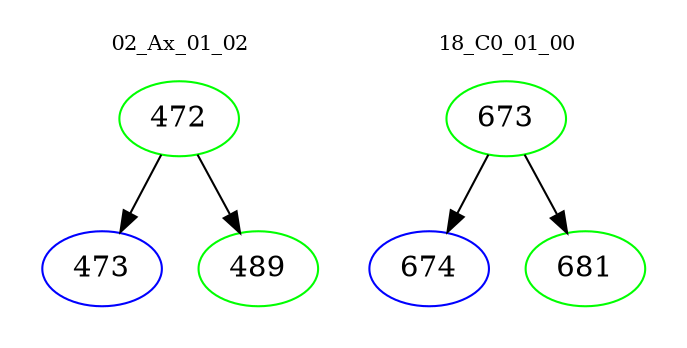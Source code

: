 digraph{
subgraph cluster_0 {
color = white
label = "02_Ax_01_02";
fontsize=10;
T0_472 [label="472", color="green"]
T0_472 -> T0_473 [color="black"]
T0_473 [label="473", color="blue"]
T0_472 -> T0_489 [color="black"]
T0_489 [label="489", color="green"]
}
subgraph cluster_1 {
color = white
label = "18_C0_01_00";
fontsize=10;
T1_673 [label="673", color="green"]
T1_673 -> T1_674 [color="black"]
T1_674 [label="674", color="blue"]
T1_673 -> T1_681 [color="black"]
T1_681 [label="681", color="green"]
}
}
